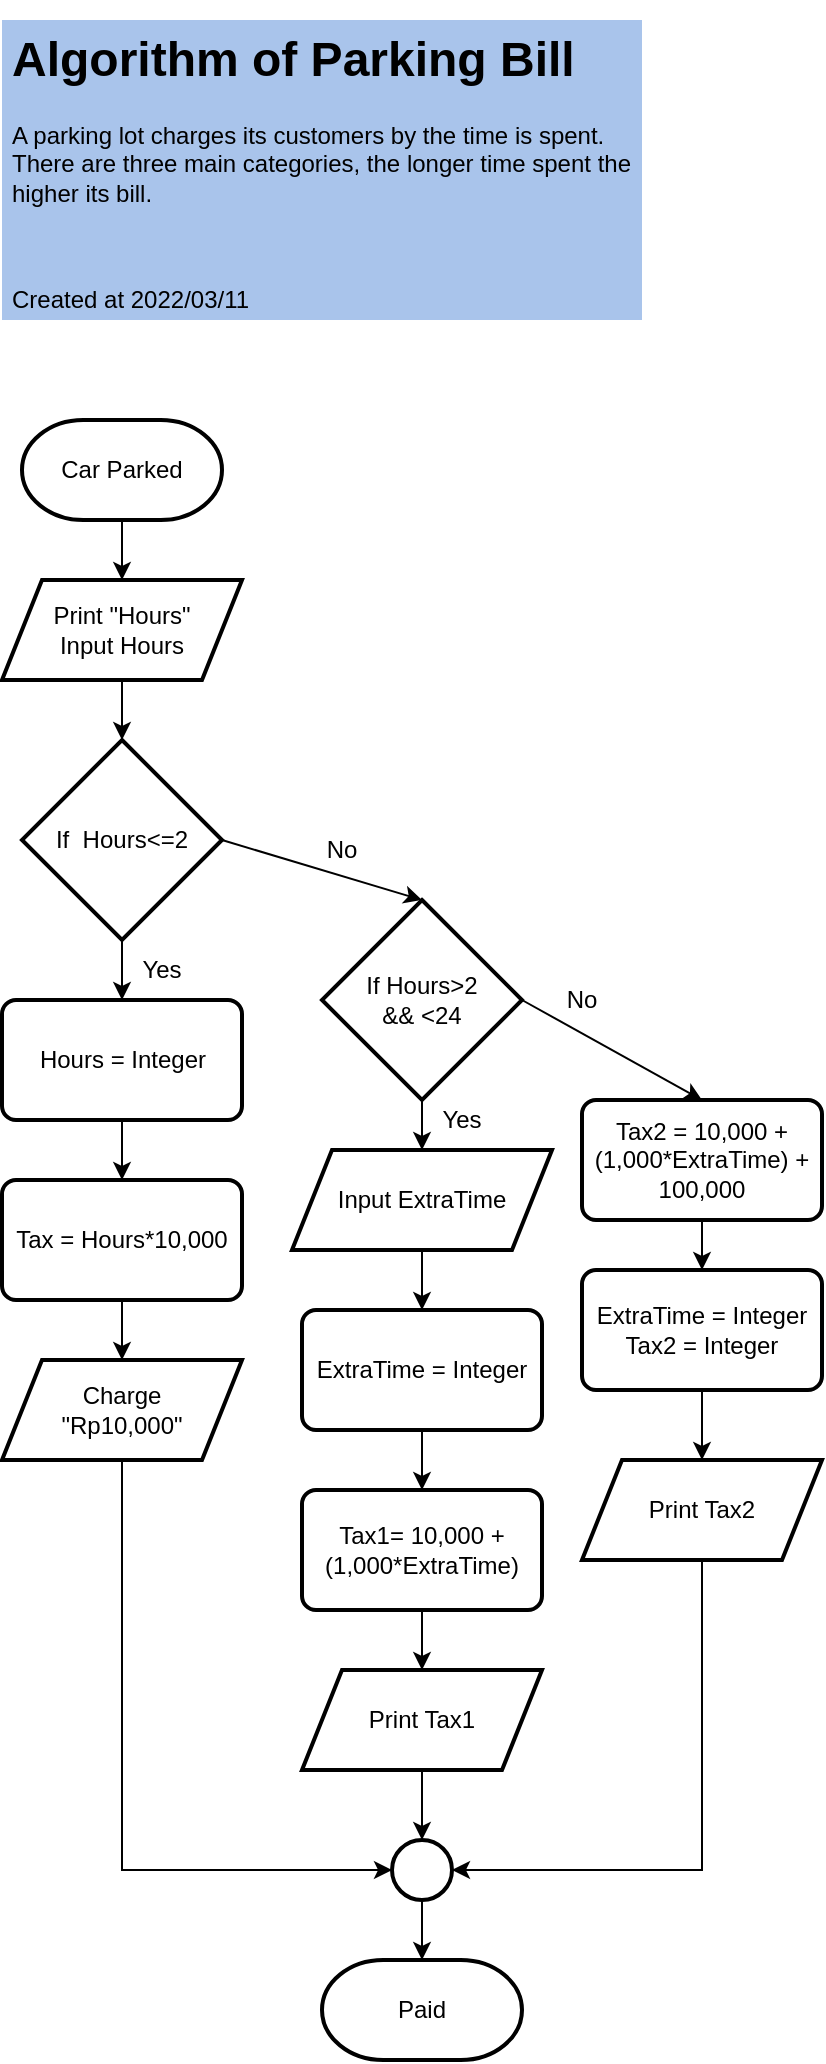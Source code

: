 <mxfile version="17.1.3" type="github">
  <diagram id="Q0McfdbR_vOQXKcCNgqP" name="Page-1">
    <mxGraphModel dx="806" dy="508" grid="1" gridSize="10" guides="1" tooltips="1" connect="1" arrows="1" fold="1" page="1" pageScale="1" pageWidth="850" pageHeight="1100" math="0" shadow="0">
      <root>
        <mxCell id="0" />
        <mxCell id="1" parent="0" />
        <mxCell id="FhGaNfptb9aEcFmK7woA-28" value="" style="rounded=1;whiteSpace=wrap;html=1;absoluteArcSize=1;arcSize=14;strokeWidth=2;" parent="1" vertex="1">
          <mxGeometry x="330" y="580" width="120" height="60" as="geometry" />
        </mxCell>
        <mxCell id="FhGaNfptb9aEcFmK7woA-18" value="" style="shape=parallelogram;perimeter=parallelogramPerimeter;whiteSpace=wrap;html=1;fixedSize=1;strokeWidth=2;" parent="1" vertex="1">
          <mxGeometry x="185" y="605" width="130" height="50" as="geometry" />
        </mxCell>
        <mxCell id="FhGaNfptb9aEcFmK7woA-9" value="" style="strokeWidth=2;html=1;shape=mxgraph.flowchart.decision;whiteSpace=wrap;" parent="1" vertex="1">
          <mxGeometry x="200" y="480" width="100" height="100" as="geometry" />
        </mxCell>
        <mxCell id="_fdn4rMZbtFpZdUaw8Mi-1" value="" style="strokeWidth=2;html=1;shape=mxgraph.flowchart.terminator;whiteSpace=wrap;" parent="1" vertex="1">
          <mxGeometry x="50" y="240" width="100" height="50" as="geometry" />
        </mxCell>
        <mxCell id="_fdn4rMZbtFpZdUaw8Mi-2" value="Car Parked" style="text;html=1;strokeColor=none;fillColor=none;align=center;verticalAlign=middle;whiteSpace=wrap;rounded=0;" parent="1" vertex="1">
          <mxGeometry x="65" y="250" width="70" height="30" as="geometry" />
        </mxCell>
        <mxCell id="_fdn4rMZbtFpZdUaw8Mi-4" value="" style="rounded=1;whiteSpace=wrap;html=1;absoluteArcSize=1;arcSize=14;strokeWidth=2;" parent="1" vertex="1">
          <mxGeometry x="40" y="620" width="120" height="60" as="geometry" />
        </mxCell>
        <mxCell id="_fdn4rMZbtFpZdUaw8Mi-5" value="Tax = Hours*10,000" style="text;html=1;strokeColor=none;fillColor=none;align=center;verticalAlign=middle;whiteSpace=wrap;rounded=0;" parent="1" vertex="1">
          <mxGeometry x="40" y="635" width="120" height="30" as="geometry" />
        </mxCell>
        <mxCell id="_fdn4rMZbtFpZdUaw8Mi-7" value="" style="shape=parallelogram;perimeter=parallelogramPerimeter;whiteSpace=wrap;html=1;fixedSize=1;strokeWidth=2;" parent="1" vertex="1">
          <mxGeometry x="40" y="320" width="120" height="50" as="geometry" />
        </mxCell>
        <mxCell id="_fdn4rMZbtFpZdUaw8Mi-9" value="&lt;div&gt;Print &quot;Hours&quot;&lt;br&gt;&lt;/div&gt;&lt;div&gt;Input Hours&lt;/div&gt;" style="text;html=1;strokeColor=none;fillColor=none;align=center;verticalAlign=middle;whiteSpace=wrap;rounded=0;" parent="1" vertex="1">
          <mxGeometry x="55" y="330" width="90" height="30" as="geometry" />
        </mxCell>
        <mxCell id="_fdn4rMZbtFpZdUaw8Mi-10" value="" style="endArrow=classic;html=1;rounded=0;exitX=0.5;exitY=1;exitDx=0;exitDy=0;entryX=0.5;entryY=0;entryDx=0;entryDy=0;entryPerimeter=0;" parent="1" source="_fdn4rMZbtFpZdUaw8Mi-7" target="_fdn4rMZbtFpZdUaw8Mi-11" edge="1">
          <mxGeometry width="50" height="50" relative="1" as="geometry">
            <mxPoint x="370" y="340" as="sourcePoint" />
            <mxPoint x="220" y="380" as="targetPoint" />
          </mxGeometry>
        </mxCell>
        <mxCell id="_fdn4rMZbtFpZdUaw8Mi-11" value="" style="strokeWidth=2;html=1;shape=mxgraph.flowchart.decision;whiteSpace=wrap;" parent="1" vertex="1">
          <mxGeometry x="50" y="400" width="100" height="100" as="geometry" />
        </mxCell>
        <mxCell id="_fdn4rMZbtFpZdUaw8Mi-12" value="If&amp;nbsp; Hours&amp;lt;=2" style="text;html=1;strokeColor=none;fillColor=none;align=center;verticalAlign=middle;whiteSpace=wrap;rounded=0;" parent="1" vertex="1">
          <mxGeometry x="65" y="435" width="70" height="30" as="geometry" />
        </mxCell>
        <mxCell id="_fdn4rMZbtFpZdUaw8Mi-15" value="" style="shape=parallelogram;perimeter=parallelogramPerimeter;whiteSpace=wrap;html=1;fixedSize=1;strokeWidth=2;" parent="1" vertex="1">
          <mxGeometry x="40" y="710" width="120" height="50" as="geometry" />
        </mxCell>
        <mxCell id="_fdn4rMZbtFpZdUaw8Mi-16" value="Charge &quot;Rp10,000&quot;" style="text;html=1;strokeColor=none;fillColor=none;align=center;verticalAlign=middle;whiteSpace=wrap;rounded=0;" parent="1" vertex="1">
          <mxGeometry x="70" y="720" width="60" height="30" as="geometry" />
        </mxCell>
        <mxCell id="FhGaNfptb9aEcFmK7woA-1" value="" style="endArrow=classic;html=1;rounded=0;exitX=0.5;exitY=1;exitDx=0;exitDy=0;entryX=0.5;entryY=0;entryDx=0;entryDy=0;" parent="1" source="_fdn4rMZbtFpZdUaw8Mi-4" target="_fdn4rMZbtFpZdUaw8Mi-15" edge="1">
          <mxGeometry width="50" height="50" relative="1" as="geometry">
            <mxPoint x="370" y="700" as="sourcePoint" />
            <mxPoint x="220" y="690" as="targetPoint" />
          </mxGeometry>
        </mxCell>
        <mxCell id="FhGaNfptb9aEcFmK7woA-2" value="Yes" style="text;html=1;strokeColor=none;fillColor=none;align=center;verticalAlign=middle;whiteSpace=wrap;rounded=0;" parent="1" vertex="1">
          <mxGeometry x="100" y="500" width="40" height="30" as="geometry" />
        </mxCell>
        <mxCell id="FhGaNfptb9aEcFmK7woA-3" value="" style="rounded=1;whiteSpace=wrap;html=1;absoluteArcSize=1;arcSize=14;strokeWidth=2;" parent="1" vertex="1">
          <mxGeometry x="40" y="530" width="120" height="60" as="geometry" />
        </mxCell>
        <mxCell id="FhGaNfptb9aEcFmK7woA-4" value="" style="endArrow=classic;html=1;rounded=0;exitX=0.5;exitY=1;exitDx=0;exitDy=0;exitPerimeter=0;entryX=0.5;entryY=0;entryDx=0;entryDy=0;" parent="1" source="_fdn4rMZbtFpZdUaw8Mi-11" target="FhGaNfptb9aEcFmK7woA-3" edge="1">
          <mxGeometry width="50" height="50" relative="1" as="geometry">
            <mxPoint x="370" y="520" as="sourcePoint" />
            <mxPoint x="420" y="470" as="targetPoint" />
          </mxGeometry>
        </mxCell>
        <mxCell id="FhGaNfptb9aEcFmK7woA-5" value="Hours = Integer" style="text;html=1;strokeColor=none;fillColor=none;align=center;verticalAlign=middle;whiteSpace=wrap;rounded=0;" parent="1" vertex="1">
          <mxGeometry x="52.5" y="545" width="95" height="30" as="geometry" />
        </mxCell>
        <mxCell id="FhGaNfptb9aEcFmK7woA-6" value="" style="endArrow=classic;html=1;rounded=0;exitX=0.5;exitY=1;exitDx=0;exitDy=0;entryX=0.5;entryY=0;entryDx=0;entryDy=0;" parent="1" source="FhGaNfptb9aEcFmK7woA-3" target="_fdn4rMZbtFpZdUaw8Mi-4" edge="1">
          <mxGeometry width="50" height="50" relative="1" as="geometry">
            <mxPoint x="370" y="640" as="sourcePoint" />
            <mxPoint x="200" y="600" as="targetPoint" />
          </mxGeometry>
        </mxCell>
        <mxCell id="FhGaNfptb9aEcFmK7woA-7" value="" style="endArrow=classic;html=1;rounded=0;exitX=1;exitY=0.5;exitDx=0;exitDy=0;exitPerimeter=0;entryX=0.5;entryY=0;entryDx=0;entryDy=0;entryPerimeter=0;" parent="1" source="_fdn4rMZbtFpZdUaw8Mi-11" target="FhGaNfptb9aEcFmK7woA-9" edge="1">
          <mxGeometry width="50" height="50" relative="1" as="geometry">
            <mxPoint x="340" y="610" as="sourcePoint" />
            <mxPoint x="320" y="520" as="targetPoint" />
          </mxGeometry>
        </mxCell>
        <mxCell id="FhGaNfptb9aEcFmK7woA-8" value="If Hours&amp;gt;2 &amp;amp;&amp;amp; &amp;lt;24" style="text;html=1;strokeColor=none;fillColor=none;align=center;verticalAlign=middle;whiteSpace=wrap;rounded=0;" parent="1" vertex="1">
          <mxGeometry x="215" y="515" width="70" height="30" as="geometry" />
        </mxCell>
        <mxCell id="FhGaNfptb9aEcFmK7woA-10" value="No" style="text;html=1;strokeColor=none;fillColor=none;align=center;verticalAlign=middle;whiteSpace=wrap;rounded=0;" parent="1" vertex="1">
          <mxGeometry x="180" y="440" width="60" height="30" as="geometry" />
        </mxCell>
        <mxCell id="FhGaNfptb9aEcFmK7woA-12" value="" style="endArrow=classic;html=1;rounded=0;exitX=0.5;exitY=1;exitDx=0;exitDy=0;exitPerimeter=0;entryX=0.5;entryY=0;entryDx=0;entryDy=0;" parent="1" source="FhGaNfptb9aEcFmK7woA-9" target="FhGaNfptb9aEcFmK7woA-18" edge="1">
          <mxGeometry width="50" height="50" relative="1" as="geometry">
            <mxPoint x="340" y="670" as="sourcePoint" />
            <mxPoint x="340" y="570" as="targetPoint" />
          </mxGeometry>
        </mxCell>
        <mxCell id="FhGaNfptb9aEcFmK7woA-14" value="" style="rounded=1;whiteSpace=wrap;html=1;absoluteArcSize=1;arcSize=14;strokeWidth=2;" parent="1" vertex="1">
          <mxGeometry x="190" y="685" width="120" height="60" as="geometry" />
        </mxCell>
        <mxCell id="FhGaNfptb9aEcFmK7woA-15" value="&lt;div&gt;ExtraTime = Integer&lt;br&gt;&lt;/div&gt;" style="text;html=1;strokeColor=none;fillColor=none;align=center;verticalAlign=middle;whiteSpace=wrap;rounded=0;" parent="1" vertex="1">
          <mxGeometry x="191.25" y="700" width="117.5" height="30" as="geometry" />
        </mxCell>
        <mxCell id="FhGaNfptb9aEcFmK7woA-16" value="" style="rounded=1;whiteSpace=wrap;html=1;absoluteArcSize=1;arcSize=14;strokeWidth=2;" parent="1" vertex="1">
          <mxGeometry x="190" y="775" width="120" height="60" as="geometry" />
        </mxCell>
        <mxCell id="FhGaNfptb9aEcFmK7woA-17" value="Tax1= 10,000 + (1,000*ExtraTime)" style="text;html=1;strokeColor=none;fillColor=none;align=center;verticalAlign=middle;whiteSpace=wrap;rounded=0;" parent="1" vertex="1">
          <mxGeometry x="185" y="790" width="130" height="30" as="geometry" />
        </mxCell>
        <mxCell id="FhGaNfptb9aEcFmK7woA-19" value="Input ExtraTime" style="text;html=1;strokeColor=none;fillColor=none;align=center;verticalAlign=middle;whiteSpace=wrap;rounded=0;" parent="1" vertex="1">
          <mxGeometry x="200" y="615" width="100" height="30" as="geometry" />
        </mxCell>
        <mxCell id="FhGaNfptb9aEcFmK7woA-20" value="" style="endArrow=classic;html=1;rounded=0;exitX=0.5;exitY=1;exitDx=0;exitDy=0;entryX=0.5;entryY=0;entryDx=0;entryDy=0;" parent="1" source="FhGaNfptb9aEcFmK7woA-18" target="FhGaNfptb9aEcFmK7woA-14" edge="1">
          <mxGeometry width="50" height="50" relative="1" as="geometry">
            <mxPoint x="340" y="725" as="sourcePoint" />
            <mxPoint x="390" y="675" as="targetPoint" />
          </mxGeometry>
        </mxCell>
        <mxCell id="FhGaNfptb9aEcFmK7woA-21" value="" style="endArrow=classic;html=1;rounded=0;exitX=0.5;exitY=1;exitDx=0;exitDy=0;entryX=0.5;entryY=0;entryDx=0;entryDy=0;" parent="1" source="FhGaNfptb9aEcFmK7woA-14" target="FhGaNfptb9aEcFmK7woA-16" edge="1">
          <mxGeometry width="50" height="50" relative="1" as="geometry">
            <mxPoint x="340" y="725" as="sourcePoint" />
            <mxPoint x="390" y="675" as="targetPoint" />
          </mxGeometry>
        </mxCell>
        <mxCell id="FhGaNfptb9aEcFmK7woA-22" value="" style="endArrow=classic;html=1;rounded=0;exitX=0.5;exitY=1;exitDx=0;exitDy=0;entryX=0.5;entryY=0;entryDx=0;entryDy=0;" parent="1" source="FhGaNfptb9aEcFmK7woA-16" target="FhGaNfptb9aEcFmK7woA-23" edge="1">
          <mxGeometry width="50" height="50" relative="1" as="geometry">
            <mxPoint x="340" y="725" as="sourcePoint" />
            <mxPoint x="390" y="675" as="targetPoint" />
          </mxGeometry>
        </mxCell>
        <mxCell id="FhGaNfptb9aEcFmK7woA-23" value="" style="shape=parallelogram;perimeter=parallelogramPerimeter;whiteSpace=wrap;html=1;fixedSize=1;strokeWidth=2;" parent="1" vertex="1">
          <mxGeometry x="190" y="865" width="120" height="50" as="geometry" />
        </mxCell>
        <mxCell id="FhGaNfptb9aEcFmK7woA-24" value="Print Tax1" style="text;html=1;strokeColor=none;fillColor=none;align=center;verticalAlign=middle;whiteSpace=wrap;rounded=0;" parent="1" vertex="1">
          <mxGeometry x="220" y="875" width="60" height="30" as="geometry" />
        </mxCell>
        <mxCell id="FhGaNfptb9aEcFmK7woA-25" value="" style="endArrow=classic;html=1;rounded=0;exitX=1;exitY=0.5;exitDx=0;exitDy=0;exitPerimeter=0;entryX=0.5;entryY=0;entryDx=0;entryDy=0;" parent="1" source="FhGaNfptb9aEcFmK7woA-9" target="FhGaNfptb9aEcFmK7woA-28" edge="1">
          <mxGeometry width="50" height="50" relative="1" as="geometry">
            <mxPoint x="310" y="520" as="sourcePoint" />
            <mxPoint x="380" y="560" as="targetPoint" />
          </mxGeometry>
        </mxCell>
        <mxCell id="FhGaNfptb9aEcFmK7woA-26" value="Yes" style="text;html=1;strokeColor=none;fillColor=none;align=center;verticalAlign=middle;whiteSpace=wrap;rounded=0;" parent="1" vertex="1">
          <mxGeometry x="250" y="575" width="40" height="30" as="geometry" />
        </mxCell>
        <mxCell id="FhGaNfptb9aEcFmK7woA-27" value="No" style="text;html=1;strokeColor=none;fillColor=none;align=center;verticalAlign=middle;whiteSpace=wrap;rounded=0;" parent="1" vertex="1">
          <mxGeometry x="300" y="515" width="60" height="30" as="geometry" />
        </mxCell>
        <mxCell id="FhGaNfptb9aEcFmK7woA-29" value="Tax2 = 10,000 + (1,000*ExtraTime) + 100,000" style="text;html=1;strokeColor=none;fillColor=none;align=center;verticalAlign=middle;whiteSpace=wrap;rounded=0;" parent="1" vertex="1">
          <mxGeometry x="330" y="595" width="120" height="30" as="geometry" />
        </mxCell>
        <mxCell id="FhGaNfptb9aEcFmK7woA-30" value="" style="rounded=1;whiteSpace=wrap;html=1;absoluteArcSize=1;arcSize=14;strokeWidth=2;" parent="1" vertex="1">
          <mxGeometry x="330" y="665" width="120" height="60" as="geometry" />
        </mxCell>
        <mxCell id="FhGaNfptb9aEcFmK7woA-31" value="" style="endArrow=classic;html=1;rounded=0;exitX=0.5;exitY=1;exitDx=0;exitDy=0;entryX=0.5;entryY=0;entryDx=0;entryDy=0;" parent="1" source="FhGaNfptb9aEcFmK7woA-28" target="FhGaNfptb9aEcFmK7woA-30" edge="1">
          <mxGeometry width="50" height="50" relative="1" as="geometry">
            <mxPoint x="340" y="700" as="sourcePoint" />
            <mxPoint x="390" y="650" as="targetPoint" />
          </mxGeometry>
        </mxCell>
        <mxCell id="FhGaNfptb9aEcFmK7woA-32" value="&lt;div&gt;ExtraTime = Integer&lt;/div&gt;&lt;div&gt;Tax2 = Integer&lt;br&gt;&lt;/div&gt;" style="text;html=1;strokeColor=none;fillColor=none;align=center;verticalAlign=middle;whiteSpace=wrap;rounded=0;" parent="1" vertex="1">
          <mxGeometry x="330" y="680" width="120" height="30" as="geometry" />
        </mxCell>
        <mxCell id="FhGaNfptb9aEcFmK7woA-33" value="" style="endArrow=classic;html=1;rounded=0;exitX=0.5;exitY=1;exitDx=0;exitDy=0;entryX=0.5;entryY=0;entryDx=0;entryDy=0;" parent="1" source="FhGaNfptb9aEcFmK7woA-30" target="FhGaNfptb9aEcFmK7woA-35" edge="1">
          <mxGeometry width="50" height="50" relative="1" as="geometry">
            <mxPoint x="400" y="650" as="sourcePoint" />
            <mxPoint x="500" y="750" as="targetPoint" />
          </mxGeometry>
        </mxCell>
        <mxCell id="FhGaNfptb9aEcFmK7woA-35" value="" style="shape=parallelogram;perimeter=parallelogramPerimeter;whiteSpace=wrap;html=1;fixedSize=1;strokeWidth=2;" parent="1" vertex="1">
          <mxGeometry x="330" y="760" width="120" height="50" as="geometry" />
        </mxCell>
        <mxCell id="FhGaNfptb9aEcFmK7woA-36" value="Print Tax2" style="text;html=1;strokeColor=none;fillColor=none;align=center;verticalAlign=middle;whiteSpace=wrap;rounded=0;" parent="1" vertex="1">
          <mxGeometry x="360" y="770" width="60" height="30" as="geometry" />
        </mxCell>
        <mxCell id="FhGaNfptb9aEcFmK7woA-37" value="" style="ellipse;whiteSpace=wrap;html=1;aspect=fixed;strokeWidth=2;" parent="1" vertex="1">
          <mxGeometry x="235" y="950" width="30" height="30" as="geometry" />
        </mxCell>
        <mxCell id="FhGaNfptb9aEcFmK7woA-38" value="" style="endArrow=classic;html=1;rounded=0;exitX=0.5;exitY=1;exitDx=0;exitDy=0;entryX=0;entryY=0.5;entryDx=0;entryDy=0;" parent="1" source="_fdn4rMZbtFpZdUaw8Mi-15" target="FhGaNfptb9aEcFmK7woA-37" edge="1">
          <mxGeometry width="50" height="50" relative="1" as="geometry">
            <mxPoint x="340" y="820" as="sourcePoint" />
            <mxPoint x="390" y="770" as="targetPoint" />
            <Array as="points">
              <mxPoint x="100" y="965" />
            </Array>
          </mxGeometry>
        </mxCell>
        <mxCell id="FhGaNfptb9aEcFmK7woA-39" value="" style="endArrow=classic;html=1;rounded=0;exitX=0.5;exitY=1;exitDx=0;exitDy=0;entryX=0.5;entryY=0;entryDx=0;entryDy=0;" parent="1" source="FhGaNfptb9aEcFmK7woA-23" target="FhGaNfptb9aEcFmK7woA-37" edge="1">
          <mxGeometry width="50" height="50" relative="1" as="geometry">
            <mxPoint x="110" y="770" as="sourcePoint" />
            <mxPoint x="270" y="940" as="targetPoint" />
          </mxGeometry>
        </mxCell>
        <mxCell id="FhGaNfptb9aEcFmK7woA-40" value="" style="endArrow=classic;html=1;rounded=0;exitX=0.5;exitY=1;exitDx=0;exitDy=0;entryX=1;entryY=0.5;entryDx=0;entryDy=0;" parent="1" source="FhGaNfptb9aEcFmK7woA-35" target="FhGaNfptb9aEcFmK7woA-37" edge="1">
          <mxGeometry width="50" height="50" relative="1" as="geometry">
            <mxPoint x="260" y="925" as="sourcePoint" />
            <mxPoint x="260" y="960" as="targetPoint" />
            <Array as="points">
              <mxPoint x="390" y="965" />
            </Array>
          </mxGeometry>
        </mxCell>
        <mxCell id="FhGaNfptb9aEcFmK7woA-41" value="" style="strokeWidth=2;html=1;shape=mxgraph.flowchart.terminator;whiteSpace=wrap;" parent="1" vertex="1">
          <mxGeometry x="200" y="1010" width="100" height="50" as="geometry" />
        </mxCell>
        <mxCell id="FhGaNfptb9aEcFmK7woA-42" value="" style="endArrow=classic;html=1;rounded=0;strokeWidth=1;exitX=0.5;exitY=1;exitDx=0;exitDy=0;entryX=0.5;entryY=0;entryDx=0;entryDy=0;entryPerimeter=0;" parent="1" source="FhGaNfptb9aEcFmK7woA-37" target="FhGaNfptb9aEcFmK7woA-41" edge="1">
          <mxGeometry width="50" height="50" relative="1" as="geometry">
            <mxPoint x="340" y="1030" as="sourcePoint" />
            <mxPoint x="390" y="980" as="targetPoint" />
          </mxGeometry>
        </mxCell>
        <mxCell id="FhGaNfptb9aEcFmK7woA-43" value="Paid" style="text;html=1;strokeColor=none;fillColor=none;align=center;verticalAlign=middle;whiteSpace=wrap;rounded=0;" parent="1" vertex="1">
          <mxGeometry x="220" y="1020" width="60" height="30" as="geometry" />
        </mxCell>
        <mxCell id="FhGaNfptb9aEcFmK7woA-44" value="" style="endArrow=classic;html=1;rounded=0;strokeWidth=1;exitX=0.5;exitY=1;exitDx=0;exitDy=0;exitPerimeter=0;entryX=0.5;entryY=0;entryDx=0;entryDy=0;" parent="1" source="_fdn4rMZbtFpZdUaw8Mi-1" target="_fdn4rMZbtFpZdUaw8Mi-7" edge="1">
          <mxGeometry width="50" height="50" relative="1" as="geometry">
            <mxPoint x="340" y="400" as="sourcePoint" />
            <mxPoint x="390" y="350" as="targetPoint" />
          </mxGeometry>
        </mxCell>
        <mxCell id="FhGaNfptb9aEcFmK7woA-45" value="&lt;h1&gt;Algorithm of Parking Bill&lt;br&gt;&lt;/h1&gt;&lt;p&gt;A parking lot charges its customers by the time is spent. There are three main categories, the longer time spent the higher its bill.&lt;/p&gt;&lt;p&gt;&lt;br&gt;&lt;/p&gt;&lt;p&gt;Created at 2022/03/11&lt;br&gt;&lt;/p&gt;" style="text;html=1;strokeColor=none;fillColor=#A9C4EB;spacing=5;spacingTop=-20;whiteSpace=wrap;overflow=hidden;rounded=0;" parent="1" vertex="1">
          <mxGeometry x="40" y="40" width="320" height="150" as="geometry" />
        </mxCell>
      </root>
    </mxGraphModel>
  </diagram>
</mxfile>
